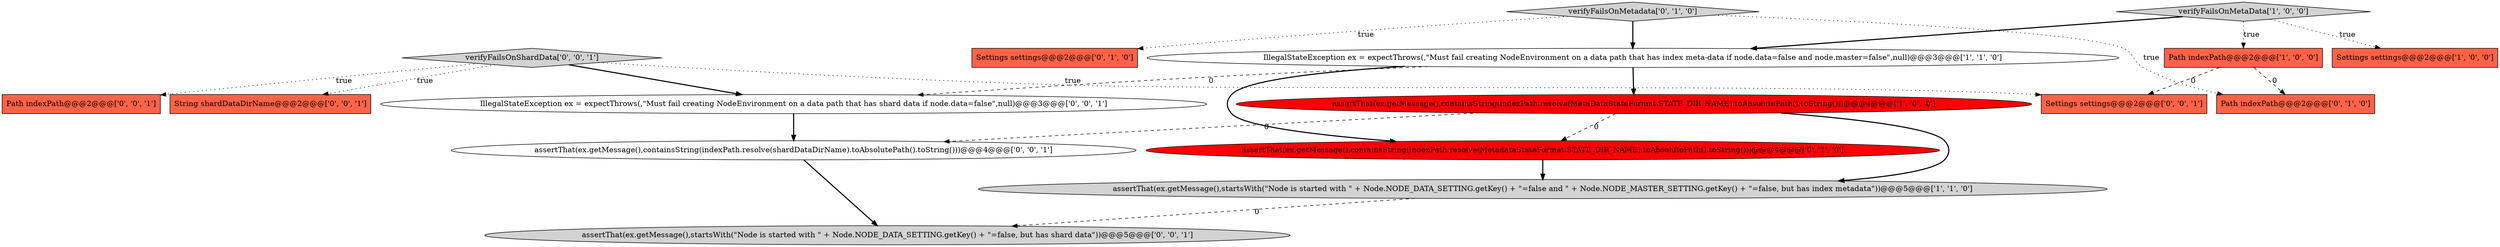 digraph {
13 [style = filled, label = "verifyFailsOnShardData['0', '0', '1']", fillcolor = lightgray, shape = diamond image = "AAA0AAABBB3BBB"];
3 [style = filled, label = "assertThat(ex.getMessage(),startsWith(\"Node is started with \" + Node.NODE_DATA_SETTING.getKey() + \"=false and \" + Node.NODE_MASTER_SETTING.getKey() + \"=false, but has index metadata\"))@@@5@@@['1', '1', '0']", fillcolor = lightgray, shape = ellipse image = "AAA0AAABBB1BBB"];
16 [style = filled, label = "assertThat(ex.getMessage(),startsWith(\"Node is started with \" + Node.NODE_DATA_SETTING.getKey() + \"=false, but has shard data\"))@@@5@@@['0', '0', '1']", fillcolor = lightgray, shape = ellipse image = "AAA0AAABBB3BBB"];
7 [style = filled, label = "verifyFailsOnMetadata['0', '1', '0']", fillcolor = lightgray, shape = diamond image = "AAA0AAABBB2BBB"];
8 [style = filled, label = "Settings settings@@@2@@@['0', '1', '0']", fillcolor = tomato, shape = box image = "AAA0AAABBB2BBB"];
6 [style = filled, label = "assertThat(ex.getMessage(),containsString(indexPath.resolve(MetadataStateFormat.STATE_DIR_NAME).toAbsolutePath().toString()))@@@4@@@['0', '1', '0']", fillcolor = red, shape = ellipse image = "AAA1AAABBB2BBB"];
10 [style = filled, label = "assertThat(ex.getMessage(),containsString(indexPath.resolve(shardDataDirName).toAbsolutePath().toString()))@@@4@@@['0', '0', '1']", fillcolor = white, shape = ellipse image = "AAA0AAABBB3BBB"];
12 [style = filled, label = "Path indexPath@@@2@@@['0', '0', '1']", fillcolor = tomato, shape = box image = "AAA0AAABBB3BBB"];
11 [style = filled, label = "String shardDataDirName@@@2@@@['0', '0', '1']", fillcolor = tomato, shape = box image = "AAA0AAABBB3BBB"];
5 [style = filled, label = "verifyFailsOnMetaData['1', '0', '0']", fillcolor = lightgray, shape = diamond image = "AAA0AAABBB1BBB"];
0 [style = filled, label = "Settings settings@@@2@@@['1', '0', '0']", fillcolor = tomato, shape = box image = "AAA0AAABBB1BBB"];
1 [style = filled, label = "Path indexPath@@@2@@@['1', '0', '0']", fillcolor = tomato, shape = box image = "AAA1AAABBB1BBB"];
14 [style = filled, label = "IllegalStateException ex = expectThrows(,\"Must fail creating NodeEnvironment on a data path that has shard data if node.data=false\",null)@@@3@@@['0', '0', '1']", fillcolor = white, shape = ellipse image = "AAA0AAABBB3BBB"];
15 [style = filled, label = "Settings settings@@@2@@@['0', '0', '1']", fillcolor = tomato, shape = box image = "AAA0AAABBB3BBB"];
4 [style = filled, label = "IllegalStateException ex = expectThrows(,\"Must fail creating NodeEnvironment on a data path that has index meta-data if node.data=false and node.master=false\",null)@@@3@@@['1', '1', '0']", fillcolor = white, shape = ellipse image = "AAA0AAABBB1BBB"];
2 [style = filled, label = "assertThat(ex.getMessage(),containsString(indexPath.resolve(MetaDataStateFormat.STATE_DIR_NAME).toAbsolutePath().toString()))@@@4@@@['1', '0', '0']", fillcolor = red, shape = ellipse image = "AAA1AAABBB1BBB"];
9 [style = filled, label = "Path indexPath@@@2@@@['0', '1', '0']", fillcolor = tomato, shape = box image = "AAA1AAABBB2BBB"];
6->3 [style = bold, label=""];
13->12 [style = dotted, label="true"];
4->6 [style = bold, label=""];
1->15 [style = dashed, label="0"];
2->3 [style = bold, label=""];
5->1 [style = dotted, label="true"];
14->10 [style = bold, label=""];
1->9 [style = dashed, label="0"];
4->2 [style = bold, label=""];
7->4 [style = bold, label=""];
5->0 [style = dotted, label="true"];
7->9 [style = dotted, label="true"];
2->10 [style = dashed, label="0"];
10->16 [style = bold, label=""];
5->4 [style = bold, label=""];
2->6 [style = dashed, label="0"];
13->11 [style = dotted, label="true"];
13->15 [style = dotted, label="true"];
4->14 [style = dashed, label="0"];
7->8 [style = dotted, label="true"];
13->14 [style = bold, label=""];
3->16 [style = dashed, label="0"];
}
